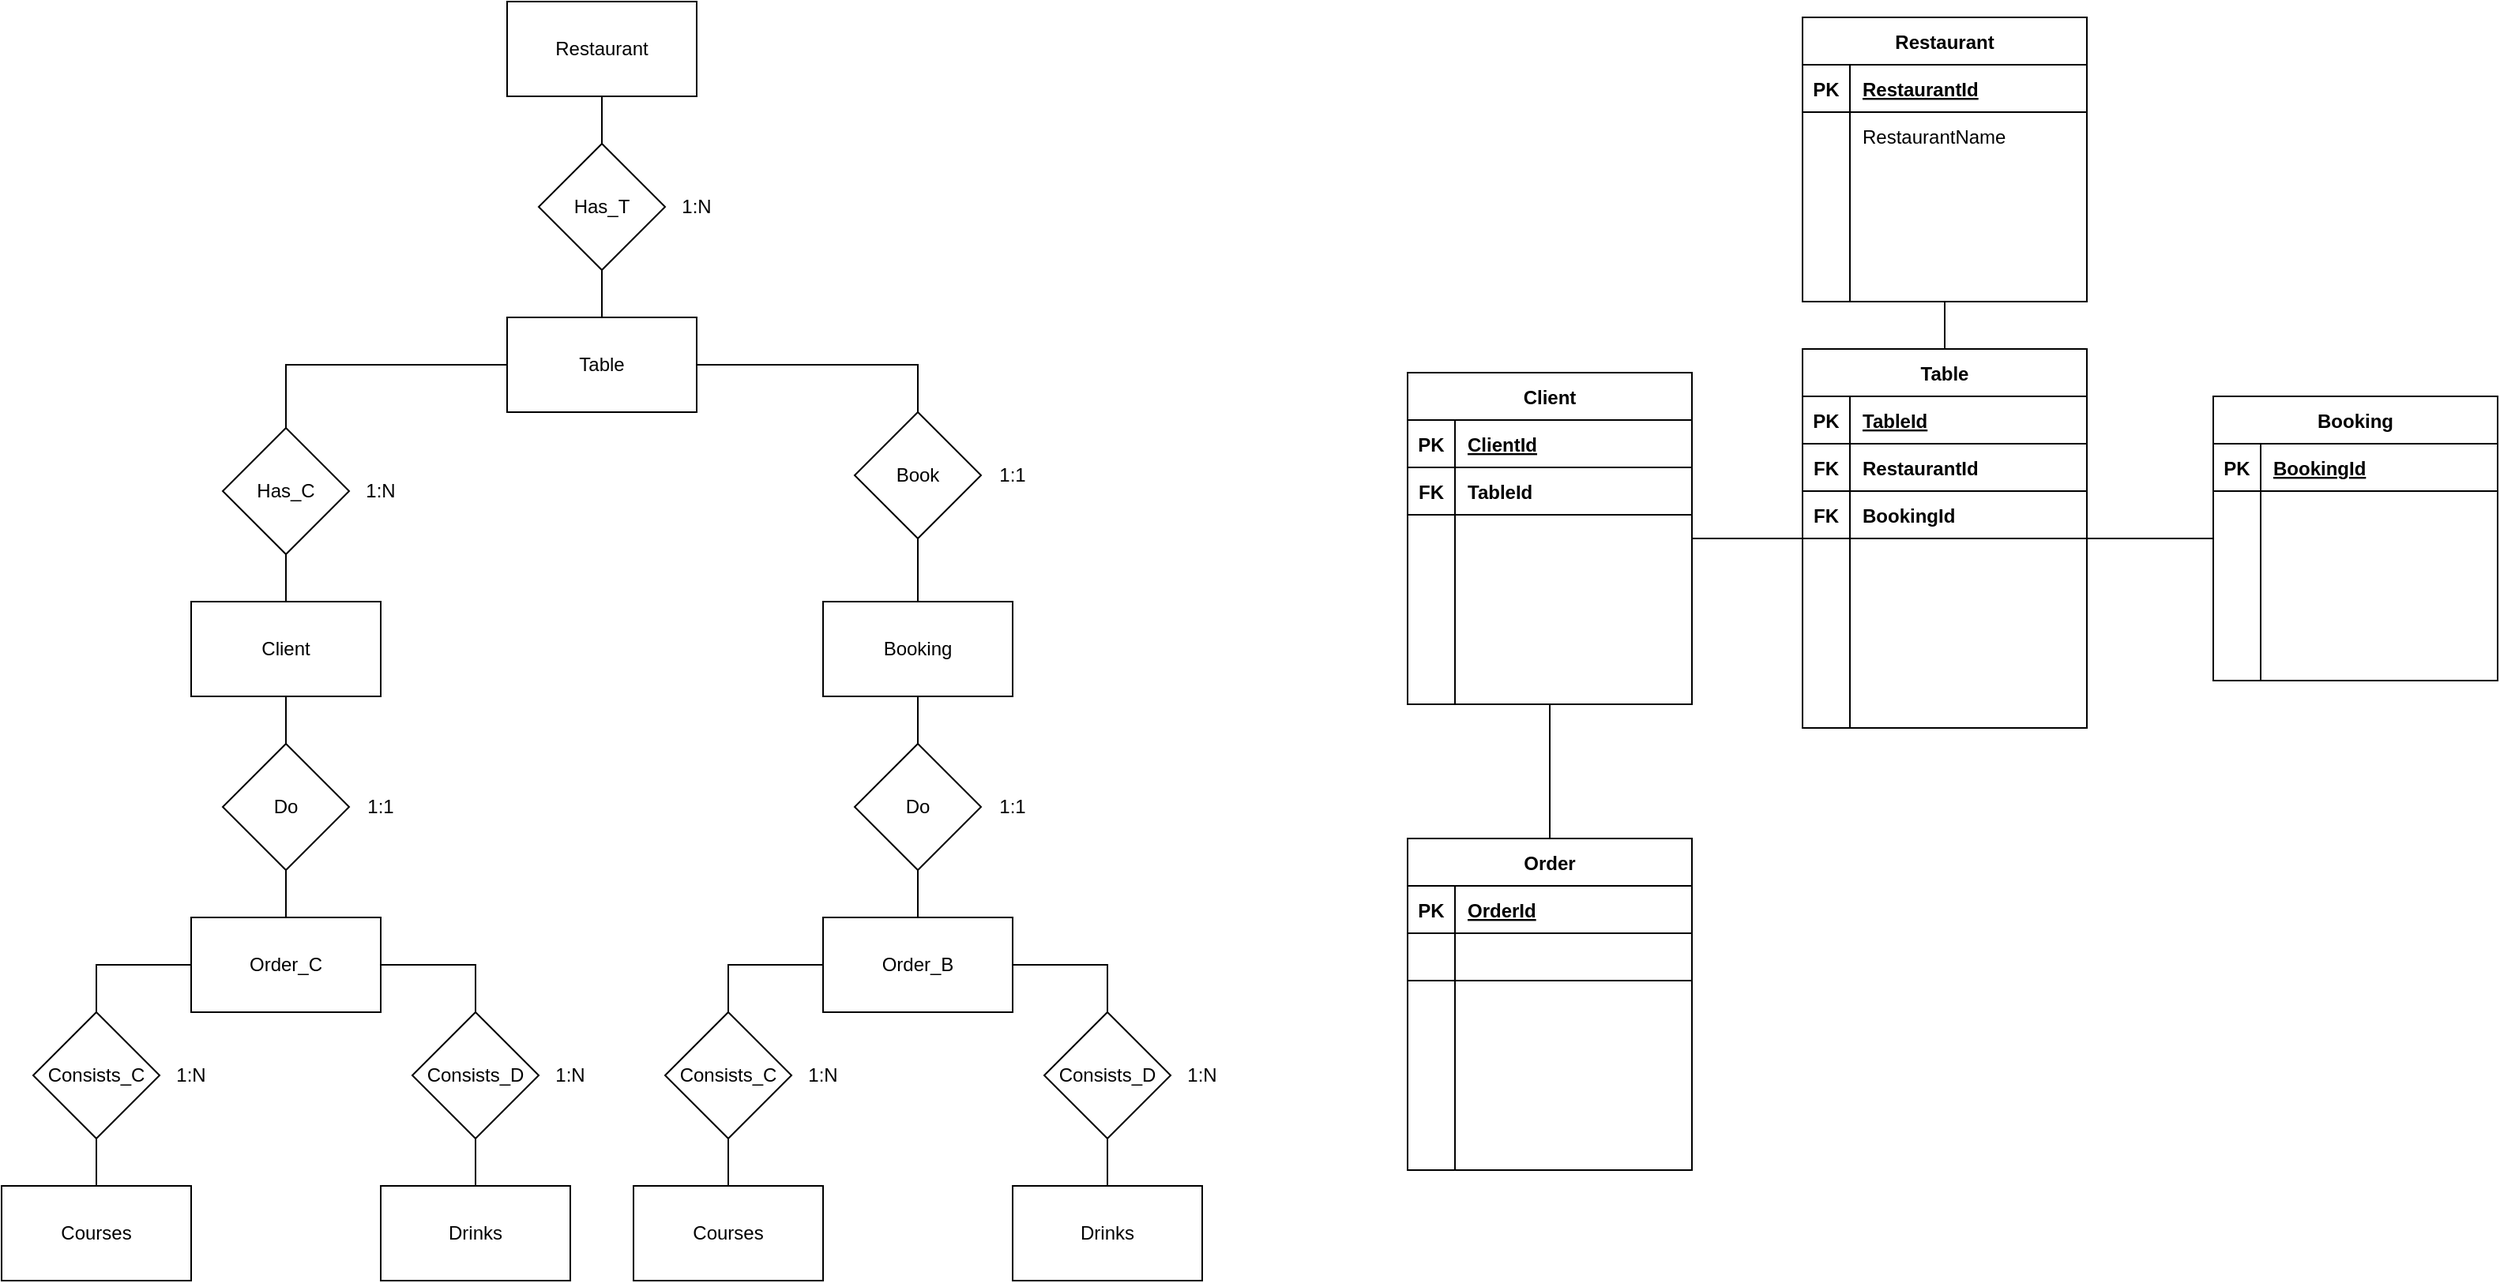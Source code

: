 <mxfile version="14.4.2" type="device"><diagram id="R2lEEEUBdFMjLlhIrx00" name="Page-1"><mxGraphModel dx="1422" dy="762" grid="1" gridSize="10" guides="1" tooltips="1" connect="1" arrows="1" fold="1" page="1" pageScale="1" pageWidth="850" pageHeight="1100" math="0" shadow="0" extFonts="Permanent Marker^https://fonts.googleapis.com/css?family=Permanent+Marker"><root><mxCell id="0"/><mxCell id="1" parent="0"/><mxCell id="aju1piKFpCxqXlr7mAP2-1" value="Restaurant" style="rounded=0;whiteSpace=wrap;html=1;" parent="1" vertex="1"><mxGeometry x="360" y="20" width="120" height="60" as="geometry"/></mxCell><mxCell id="aju1piKFpCxqXlr7mAP2-25" style="edgeStyle=orthogonalEdgeStyle;rounded=0;orthogonalLoop=1;jettySize=auto;html=1;endArrow=none;endFill=0;" parent="1" source="aju1piKFpCxqXlr7mAP2-2" target="aju1piKFpCxqXlr7mAP2-8" edge="1"><mxGeometry relative="1" as="geometry"/></mxCell><mxCell id="aju1piKFpCxqXlr7mAP2-2" value="Table&lt;br&gt;" style="rounded=0;whiteSpace=wrap;html=1;" parent="1" vertex="1"><mxGeometry x="360" y="220" width="120" height="60" as="geometry"/></mxCell><mxCell id="aju1piKFpCxqXlr7mAP2-23" style="edgeStyle=orthogonalEdgeStyle;rounded=0;orthogonalLoop=1;jettySize=auto;html=1;endArrow=none;endFill=0;" parent="1" source="aju1piKFpCxqXlr7mAP2-3" target="aju1piKFpCxqXlr7mAP2-9" edge="1"><mxGeometry relative="1" as="geometry"/></mxCell><mxCell id="aju1piKFpCxqXlr7mAP2-3" value="Booking" style="rounded=0;whiteSpace=wrap;html=1;" parent="1" vertex="1"><mxGeometry x="560" y="400" width="120" height="60" as="geometry"/></mxCell><mxCell id="aju1piKFpCxqXlr7mAP2-21" style="edgeStyle=orthogonalEdgeStyle;rounded=0;orthogonalLoop=1;jettySize=auto;html=1;endArrow=none;endFill=0;" parent="1" source="aju1piKFpCxqXlr7mAP2-4" target="aju1piKFpCxqXlr7mAP2-10" edge="1"><mxGeometry relative="1" as="geometry"/></mxCell><mxCell id="aju1piKFpCxqXlr7mAP2-4" value="Client" style="rounded=0;whiteSpace=wrap;html=1;" parent="1" vertex="1"><mxGeometry x="160" y="400" width="120" height="60" as="geometry"/></mxCell><mxCell id="aju1piKFpCxqXlr7mAP2-19" style="edgeStyle=orthogonalEdgeStyle;rounded=0;orthogonalLoop=1;jettySize=auto;html=1;endArrow=none;endFill=0;" parent="1" source="aju1piKFpCxqXlr7mAP2-5" target="aju1piKFpCxqXlr7mAP2-11" edge="1"><mxGeometry relative="1" as="geometry"/></mxCell><mxCell id="aju1piKFpCxqXlr7mAP2-5" value="Order_C" style="rounded=0;whiteSpace=wrap;html=1;" parent="1" vertex="1"><mxGeometry x="160" y="600" width="120" height="60" as="geometry"/></mxCell><mxCell id="aju1piKFpCxqXlr7mAP2-14" style="edgeStyle=orthogonalEdgeStyle;rounded=0;orthogonalLoop=1;jettySize=auto;html=1;endArrow=none;endFill=0;" parent="1" source="aju1piKFpCxqXlr7mAP2-6" target="aju1piKFpCxqXlr7mAP2-12" edge="1"><mxGeometry relative="1" as="geometry"/></mxCell><mxCell id="aju1piKFpCxqXlr7mAP2-6" value="Courses" style="rounded=0;whiteSpace=wrap;html=1;" parent="1" vertex="1"><mxGeometry x="40" y="770" width="120" height="60" as="geometry"/></mxCell><mxCell id="aju1piKFpCxqXlr7mAP2-15" style="edgeStyle=orthogonalEdgeStyle;rounded=0;orthogonalLoop=1;jettySize=auto;html=1;endArrow=none;endFill=0;" parent="1" source="aju1piKFpCxqXlr7mAP2-7" target="aju1piKFpCxqXlr7mAP2-13" edge="1"><mxGeometry relative="1" as="geometry"/></mxCell><mxCell id="aju1piKFpCxqXlr7mAP2-7" value="Drinks" style="rounded=0;whiteSpace=wrap;html=1;" parent="1" vertex="1"><mxGeometry x="280" y="770" width="120" height="60" as="geometry"/></mxCell><mxCell id="aju1piKFpCxqXlr7mAP2-26" style="edgeStyle=orthogonalEdgeStyle;rounded=0;orthogonalLoop=1;jettySize=auto;html=1;endArrow=none;endFill=0;" parent="1" source="aju1piKFpCxqXlr7mAP2-8" target="aju1piKFpCxqXlr7mAP2-1" edge="1"><mxGeometry relative="1" as="geometry"/></mxCell><mxCell id="aju1piKFpCxqXlr7mAP2-8" value="Has_T" style="rhombus;whiteSpace=wrap;html=1;" parent="1" vertex="1"><mxGeometry x="380" y="110" width="80" height="80" as="geometry"/></mxCell><mxCell id="_MSLsSwSFgvr8yAlvDEv-16" style="edgeStyle=orthogonalEdgeStyle;rounded=0;orthogonalLoop=1;jettySize=auto;html=1;exitX=0.5;exitY=0;exitDx=0;exitDy=0;entryX=1;entryY=0.5;entryDx=0;entryDy=0;endArrow=none;endFill=0;" parent="1" source="aju1piKFpCxqXlr7mAP2-9" target="aju1piKFpCxqXlr7mAP2-2" edge="1"><mxGeometry relative="1" as="geometry"/></mxCell><mxCell id="aju1piKFpCxqXlr7mAP2-9" value="Book" style="rhombus;whiteSpace=wrap;html=1;" parent="1" vertex="1"><mxGeometry x="580" y="280" width="80" height="80" as="geometry"/></mxCell><mxCell id="aju1piKFpCxqXlr7mAP2-33" style="edgeStyle=orthogonalEdgeStyle;rounded=0;orthogonalLoop=1;jettySize=auto;html=1;exitX=0.5;exitY=0;exitDx=0;exitDy=0;entryX=0;entryY=0.5;entryDx=0;entryDy=0;endArrow=none;endFill=0;" parent="1" source="aju1piKFpCxqXlr7mAP2-10" target="aju1piKFpCxqXlr7mAP2-2" edge="1"><mxGeometry relative="1" as="geometry"/></mxCell><mxCell id="aju1piKFpCxqXlr7mAP2-10" value="Has_C" style="rhombus;whiteSpace=wrap;html=1;" parent="1" vertex="1"><mxGeometry x="180" y="290" width="80" height="80" as="geometry"/></mxCell><mxCell id="aju1piKFpCxqXlr7mAP2-20" style="edgeStyle=orthogonalEdgeStyle;rounded=0;orthogonalLoop=1;jettySize=auto;html=1;endArrow=none;endFill=0;" parent="1" source="aju1piKFpCxqXlr7mAP2-11" target="aju1piKFpCxqXlr7mAP2-4" edge="1"><mxGeometry relative="1" as="geometry"/></mxCell><mxCell id="aju1piKFpCxqXlr7mAP2-11" value="Do" style="rhombus;whiteSpace=wrap;html=1;" parent="1" vertex="1"><mxGeometry x="180" y="490" width="80" height="80" as="geometry"/></mxCell><mxCell id="aju1piKFpCxqXlr7mAP2-18" style="edgeStyle=orthogonalEdgeStyle;rounded=0;orthogonalLoop=1;jettySize=auto;html=1;exitX=0.5;exitY=0;exitDx=0;exitDy=0;entryX=0;entryY=0.5;entryDx=0;entryDy=0;endArrow=none;endFill=0;" parent="1" source="aju1piKFpCxqXlr7mAP2-12" target="aju1piKFpCxqXlr7mAP2-5" edge="1"><mxGeometry relative="1" as="geometry"/></mxCell><mxCell id="aju1piKFpCxqXlr7mAP2-12" value="Consists_C" style="rhombus;whiteSpace=wrap;html=1;" parent="1" vertex="1"><mxGeometry x="60" y="660" width="80" height="80" as="geometry"/></mxCell><mxCell id="aju1piKFpCxqXlr7mAP2-17" style="edgeStyle=orthogonalEdgeStyle;rounded=0;orthogonalLoop=1;jettySize=auto;html=1;exitX=0.5;exitY=0;exitDx=0;exitDy=0;entryX=1;entryY=0.5;entryDx=0;entryDy=0;endArrow=none;endFill=0;" parent="1" source="aju1piKFpCxqXlr7mAP2-13" target="aju1piKFpCxqXlr7mAP2-5" edge="1"><mxGeometry relative="1" as="geometry"/></mxCell><mxCell id="aju1piKFpCxqXlr7mAP2-13" value="Consists_D" style="rhombus;whiteSpace=wrap;html=1;" parent="1" vertex="1"><mxGeometry x="300" y="660" width="80" height="80" as="geometry"/></mxCell><mxCell id="aju1piKFpCxqXlr7mAP2-27" value="1:N" style="text;html=1;strokeColor=none;fillColor=none;align=center;verticalAlign=middle;whiteSpace=wrap;rounded=0;" parent="1" vertex="1"><mxGeometry x="460" y="140" width="40" height="20" as="geometry"/></mxCell><mxCell id="aju1piKFpCxqXlr7mAP2-28" value="1:1" style="text;html=1;strokeColor=none;fillColor=none;align=center;verticalAlign=middle;whiteSpace=wrap;rounded=0;" parent="1" vertex="1"><mxGeometry x="660" y="310" width="40" height="20" as="geometry"/></mxCell><mxCell id="aju1piKFpCxqXlr7mAP2-29" value="1:N" style="text;html=1;strokeColor=none;fillColor=none;align=center;verticalAlign=middle;whiteSpace=wrap;rounded=0;" parent="1" vertex="1"><mxGeometry x="260" y="320" width="40" height="20" as="geometry"/></mxCell><mxCell id="aju1piKFpCxqXlr7mAP2-30" value="1:1" style="text;html=1;strokeColor=none;fillColor=none;align=center;verticalAlign=middle;whiteSpace=wrap;rounded=0;" parent="1" vertex="1"><mxGeometry x="260" y="520" width="40" height="20" as="geometry"/></mxCell><mxCell id="aju1piKFpCxqXlr7mAP2-31" value="1:N" style="text;html=1;strokeColor=none;fillColor=none;align=center;verticalAlign=middle;whiteSpace=wrap;rounded=0;" parent="1" vertex="1"><mxGeometry x="380" y="690" width="40" height="20" as="geometry"/></mxCell><mxCell id="aju1piKFpCxqXlr7mAP2-32" value="1:N" style="text;html=1;strokeColor=none;fillColor=none;align=center;verticalAlign=middle;whiteSpace=wrap;rounded=0;" parent="1" vertex="1"><mxGeometry x="140" y="690" width="40" height="20" as="geometry"/></mxCell><mxCell id="_MSLsSwSFgvr8yAlvDEv-1" style="edgeStyle=orthogonalEdgeStyle;rounded=0;orthogonalLoop=1;jettySize=auto;html=1;endArrow=none;endFill=0;" parent="1" source="_MSLsSwSFgvr8yAlvDEv-2" target="_MSLsSwSFgvr8yAlvDEv-8" edge="1"><mxGeometry relative="1" as="geometry"/></mxCell><mxCell id="_MSLsSwSFgvr8yAlvDEv-2" value="Order_B" style="rounded=0;whiteSpace=wrap;html=1;" parent="1" vertex="1"><mxGeometry x="560" y="600" width="120" height="60" as="geometry"/></mxCell><mxCell id="_MSLsSwSFgvr8yAlvDEv-3" style="edgeStyle=orthogonalEdgeStyle;rounded=0;orthogonalLoop=1;jettySize=auto;html=1;endArrow=none;endFill=0;" parent="1" source="_MSLsSwSFgvr8yAlvDEv-4" target="_MSLsSwSFgvr8yAlvDEv-10" edge="1"><mxGeometry relative="1" as="geometry"/></mxCell><mxCell id="_MSLsSwSFgvr8yAlvDEv-4" value="Courses" style="rounded=0;whiteSpace=wrap;html=1;" parent="1" vertex="1"><mxGeometry x="440" y="770" width="120" height="60" as="geometry"/></mxCell><mxCell id="_MSLsSwSFgvr8yAlvDEv-5" style="edgeStyle=orthogonalEdgeStyle;rounded=0;orthogonalLoop=1;jettySize=auto;html=1;endArrow=none;endFill=0;" parent="1" source="_MSLsSwSFgvr8yAlvDEv-6" target="_MSLsSwSFgvr8yAlvDEv-12" edge="1"><mxGeometry relative="1" as="geometry"/></mxCell><mxCell id="_MSLsSwSFgvr8yAlvDEv-6" value="Drinks" style="rounded=0;whiteSpace=wrap;html=1;" parent="1" vertex="1"><mxGeometry x="680" y="770" width="120" height="60" as="geometry"/></mxCell><mxCell id="_MSLsSwSFgvr8yAlvDEv-7" style="edgeStyle=orthogonalEdgeStyle;rounded=0;orthogonalLoop=1;jettySize=auto;html=1;endArrow=none;endFill=0;" parent="1" source="_MSLsSwSFgvr8yAlvDEv-8" edge="1"><mxGeometry relative="1" as="geometry"><mxPoint x="620" y="460" as="targetPoint"/></mxGeometry></mxCell><mxCell id="_MSLsSwSFgvr8yAlvDEv-8" value="Do" style="rhombus;whiteSpace=wrap;html=1;" parent="1" vertex="1"><mxGeometry x="580" y="490" width="80" height="80" as="geometry"/></mxCell><mxCell id="_MSLsSwSFgvr8yAlvDEv-9" style="edgeStyle=orthogonalEdgeStyle;rounded=0;orthogonalLoop=1;jettySize=auto;html=1;exitX=0.5;exitY=0;exitDx=0;exitDy=0;entryX=0;entryY=0.5;entryDx=0;entryDy=0;endArrow=none;endFill=0;" parent="1" source="_MSLsSwSFgvr8yAlvDEv-10" target="_MSLsSwSFgvr8yAlvDEv-2" edge="1"><mxGeometry relative="1" as="geometry"/></mxCell><mxCell id="_MSLsSwSFgvr8yAlvDEv-10" value="Consists_C" style="rhombus;whiteSpace=wrap;html=1;" parent="1" vertex="1"><mxGeometry x="460" y="660" width="80" height="80" as="geometry"/></mxCell><mxCell id="_MSLsSwSFgvr8yAlvDEv-11" style="edgeStyle=orthogonalEdgeStyle;rounded=0;orthogonalLoop=1;jettySize=auto;html=1;exitX=0.5;exitY=0;exitDx=0;exitDy=0;entryX=1;entryY=0.5;entryDx=0;entryDy=0;endArrow=none;endFill=0;" parent="1" source="_MSLsSwSFgvr8yAlvDEv-12" target="_MSLsSwSFgvr8yAlvDEv-2" edge="1"><mxGeometry relative="1" as="geometry"/></mxCell><mxCell id="_MSLsSwSFgvr8yAlvDEv-12" value="Consists_D" style="rhombus;whiteSpace=wrap;html=1;" parent="1" vertex="1"><mxGeometry x="700" y="660" width="80" height="80" as="geometry"/></mxCell><mxCell id="_MSLsSwSFgvr8yAlvDEv-13" value="1:1" style="text;html=1;strokeColor=none;fillColor=none;align=center;verticalAlign=middle;whiteSpace=wrap;rounded=0;" parent="1" vertex="1"><mxGeometry x="660" y="520" width="40" height="20" as="geometry"/></mxCell><mxCell id="_MSLsSwSFgvr8yAlvDEv-14" value="1:N" style="text;html=1;strokeColor=none;fillColor=none;align=center;verticalAlign=middle;whiteSpace=wrap;rounded=0;" parent="1" vertex="1"><mxGeometry x="780" y="690" width="40" height="20" as="geometry"/></mxCell><mxCell id="_MSLsSwSFgvr8yAlvDEv-15" value="1:N" style="text;html=1;strokeColor=none;fillColor=none;align=center;verticalAlign=middle;whiteSpace=wrap;rounded=0;" parent="1" vertex="1"><mxGeometry x="540" y="690" width="40" height="20" as="geometry"/></mxCell><mxCell id="_MSLsSwSFgvr8yAlvDEv-69" value="" style="edgeStyle=orthogonalEdgeStyle;rounded=0;orthogonalLoop=1;jettySize=auto;html=1;endArrow=none;endFill=0;" parent="1" source="_MSLsSwSFgvr8yAlvDEv-17" target="_MSLsSwSFgvr8yAlvDEv-53" edge="1"><mxGeometry relative="1" as="geometry"/></mxCell><mxCell id="_MSLsSwSFgvr8yAlvDEv-17" value="Restaurant" style="shape=table;startSize=30;container=1;collapsible=1;childLayout=tableLayout;fixedRows=1;rowLines=0;fontStyle=1;align=center;resizeLast=1;" parent="1" vertex="1"><mxGeometry x="1180" y="30" width="180" height="180" as="geometry"/></mxCell><mxCell id="_MSLsSwSFgvr8yAlvDEv-18" value="" style="shape=partialRectangle;collapsible=0;dropTarget=0;pointerEvents=0;fillColor=none;top=0;left=0;bottom=1;right=0;points=[[0,0.5],[1,0.5]];portConstraint=eastwest;" parent="_MSLsSwSFgvr8yAlvDEv-17" vertex="1"><mxGeometry y="30" width="180" height="30" as="geometry"/></mxCell><mxCell id="_MSLsSwSFgvr8yAlvDEv-19" value="PK" style="shape=partialRectangle;connectable=0;fillColor=none;top=0;left=0;bottom=0;right=0;fontStyle=1;overflow=hidden;" parent="_MSLsSwSFgvr8yAlvDEv-18" vertex="1"><mxGeometry width="30" height="30" as="geometry"/></mxCell><mxCell id="_MSLsSwSFgvr8yAlvDEv-20" value="RestaurantId" style="shape=partialRectangle;connectable=0;fillColor=none;top=0;left=0;bottom=0;right=0;align=left;spacingLeft=6;fontStyle=5;overflow=hidden;" parent="_MSLsSwSFgvr8yAlvDEv-18" vertex="1"><mxGeometry x="30" width="150" height="30" as="geometry"/></mxCell><mxCell id="_MSLsSwSFgvr8yAlvDEv-21" value="" style="shape=partialRectangle;collapsible=0;dropTarget=0;pointerEvents=0;fillColor=none;top=0;left=0;bottom=0;right=0;points=[[0,0.5],[1,0.5]];portConstraint=eastwest;" parent="_MSLsSwSFgvr8yAlvDEv-17" vertex="1"><mxGeometry y="60" width="180" height="30" as="geometry"/></mxCell><mxCell id="_MSLsSwSFgvr8yAlvDEv-22" value="" style="shape=partialRectangle;connectable=0;fillColor=none;top=0;left=0;bottom=0;right=0;editable=1;overflow=hidden;" parent="_MSLsSwSFgvr8yAlvDEv-21" vertex="1"><mxGeometry width="30" height="30" as="geometry"/></mxCell><mxCell id="_MSLsSwSFgvr8yAlvDEv-23" value="RestaurantName" style="shape=partialRectangle;connectable=0;fillColor=none;top=0;left=0;bottom=0;right=0;align=left;spacingLeft=6;overflow=hidden;" parent="_MSLsSwSFgvr8yAlvDEv-21" vertex="1"><mxGeometry x="30" width="150" height="30" as="geometry"/></mxCell><mxCell id="_MSLsSwSFgvr8yAlvDEv-50" value="" style="shape=partialRectangle;collapsible=0;dropTarget=0;pointerEvents=0;fillColor=none;top=0;left=0;bottom=0;right=0;points=[[0,0.5],[1,0.5]];portConstraint=eastwest;" parent="_MSLsSwSFgvr8yAlvDEv-17" vertex="1"><mxGeometry y="90" width="180" height="30" as="geometry"/></mxCell><mxCell id="_MSLsSwSFgvr8yAlvDEv-51" value="" style="shape=partialRectangle;connectable=0;fillColor=none;top=0;left=0;bottom=0;right=0;editable=1;overflow=hidden;" parent="_MSLsSwSFgvr8yAlvDEv-50" vertex="1"><mxGeometry width="30" height="30" as="geometry"/></mxCell><mxCell id="_MSLsSwSFgvr8yAlvDEv-52" value="" style="shape=partialRectangle;connectable=0;fillColor=none;top=0;left=0;bottom=0;right=0;align=left;spacingLeft=6;overflow=hidden;" parent="_MSLsSwSFgvr8yAlvDEv-50" vertex="1"><mxGeometry x="30" width="150" height="30" as="geometry"/></mxCell><mxCell id="_MSLsSwSFgvr8yAlvDEv-24" value="" style="shape=partialRectangle;collapsible=0;dropTarget=0;pointerEvents=0;fillColor=none;top=0;left=0;bottom=0;right=0;points=[[0,0.5],[1,0.5]];portConstraint=eastwest;" parent="_MSLsSwSFgvr8yAlvDEv-17" vertex="1"><mxGeometry y="120" width="180" height="30" as="geometry"/></mxCell><mxCell id="_MSLsSwSFgvr8yAlvDEv-25" value="" style="shape=partialRectangle;connectable=0;fillColor=none;top=0;left=0;bottom=0;right=0;editable=1;overflow=hidden;" parent="_MSLsSwSFgvr8yAlvDEv-24" vertex="1"><mxGeometry width="30" height="30" as="geometry"/></mxCell><mxCell id="_MSLsSwSFgvr8yAlvDEv-26" value="" style="shape=partialRectangle;connectable=0;fillColor=none;top=0;left=0;bottom=0;right=0;align=left;spacingLeft=6;overflow=hidden;" parent="_MSLsSwSFgvr8yAlvDEv-24" vertex="1"><mxGeometry x="30" width="150" height="30" as="geometry"/></mxCell><mxCell id="_MSLsSwSFgvr8yAlvDEv-27" value="" style="shape=partialRectangle;collapsible=0;dropTarget=0;pointerEvents=0;fillColor=none;top=0;left=0;bottom=0;right=0;points=[[0,0.5],[1,0.5]];portConstraint=eastwest;" parent="_MSLsSwSFgvr8yAlvDEv-17" vertex="1"><mxGeometry y="150" width="180" height="30" as="geometry"/></mxCell><mxCell id="_MSLsSwSFgvr8yAlvDEv-28" value="" style="shape=partialRectangle;connectable=0;fillColor=none;top=0;left=0;bottom=0;right=0;editable=1;overflow=hidden;" parent="_MSLsSwSFgvr8yAlvDEv-27" vertex="1"><mxGeometry width="30" height="30" as="geometry"/></mxCell><mxCell id="_MSLsSwSFgvr8yAlvDEv-29" value="" style="shape=partialRectangle;connectable=0;fillColor=none;top=0;left=0;bottom=0;right=0;align=left;spacingLeft=6;overflow=hidden;" parent="_MSLsSwSFgvr8yAlvDEv-27" vertex="1"><mxGeometry x="30" width="150" height="30" as="geometry"/></mxCell><mxCell id="_MSLsSwSFgvr8yAlvDEv-95" value="" style="edgeStyle=orthogonalEdgeStyle;rounded=0;orthogonalLoop=1;jettySize=auto;html=1;endArrow=none;endFill=0;" parent="1" source="_MSLsSwSFgvr8yAlvDEv-53" target="_MSLsSwSFgvr8yAlvDEv-76" edge="1"><mxGeometry relative="1" as="geometry"/></mxCell><mxCell id="_MSLsSwSFgvr8yAlvDEv-115" value="" style="edgeStyle=orthogonalEdgeStyle;rounded=0;orthogonalLoop=1;jettySize=auto;html=1;endArrow=none;endFill=0;" parent="1" source="_MSLsSwSFgvr8yAlvDEv-53" target="_MSLsSwSFgvr8yAlvDEv-96" edge="1"><mxGeometry relative="1" as="geometry"/></mxCell><mxCell id="_MSLsSwSFgvr8yAlvDEv-53" value="Table" style="shape=table;startSize=30;container=1;collapsible=1;childLayout=tableLayout;fixedRows=1;rowLines=0;fontStyle=1;align=center;resizeLast=1;" parent="1" vertex="1"><mxGeometry x="1180" y="240" width="180" height="240" as="geometry"/></mxCell><mxCell id="_MSLsSwSFgvr8yAlvDEv-54" value="" style="shape=partialRectangle;collapsible=0;dropTarget=0;pointerEvents=0;fillColor=none;top=0;left=0;bottom=1;right=0;points=[[0,0.5],[1,0.5]];portConstraint=eastwest;" parent="_MSLsSwSFgvr8yAlvDEv-53" vertex="1"><mxGeometry y="30" width="180" height="30" as="geometry"/></mxCell><mxCell id="_MSLsSwSFgvr8yAlvDEv-55" value="PK" style="shape=partialRectangle;connectable=0;fillColor=none;top=0;left=0;bottom=0;right=0;fontStyle=1;overflow=hidden;" parent="_MSLsSwSFgvr8yAlvDEv-54" vertex="1"><mxGeometry width="30" height="30" as="geometry"/></mxCell><mxCell id="_MSLsSwSFgvr8yAlvDEv-56" value="TableId" style="shape=partialRectangle;connectable=0;fillColor=none;top=0;left=0;bottom=0;right=0;align=left;spacingLeft=6;fontStyle=5;overflow=hidden;" parent="_MSLsSwSFgvr8yAlvDEv-54" vertex="1"><mxGeometry x="30" width="150" height="30" as="geometry"/></mxCell><mxCell id="_MSLsSwSFgvr8yAlvDEv-70" value="" style="shape=partialRectangle;collapsible=0;dropTarget=0;pointerEvents=0;fillColor=none;top=0;left=0;bottom=1;right=0;points=[[0,0.5],[1,0.5]];portConstraint=eastwest;" parent="_MSLsSwSFgvr8yAlvDEv-53" vertex="1"><mxGeometry y="60" width="180" height="30" as="geometry"/></mxCell><mxCell id="_MSLsSwSFgvr8yAlvDEv-71" value="FK" style="shape=partialRectangle;connectable=0;fillColor=none;top=0;left=0;bottom=0;right=0;fontStyle=1;overflow=hidden;" parent="_MSLsSwSFgvr8yAlvDEv-70" vertex="1"><mxGeometry width="30" height="30" as="geometry"/></mxCell><mxCell id="_MSLsSwSFgvr8yAlvDEv-72" value="RestaurantId" style="shape=partialRectangle;connectable=0;fillColor=none;top=0;left=0;bottom=0;right=0;align=left;spacingLeft=6;fontStyle=1;overflow=hidden;" parent="_MSLsSwSFgvr8yAlvDEv-70" vertex="1"><mxGeometry x="30" width="150" height="30" as="geometry"/></mxCell><mxCell id="_MSLsSwSFgvr8yAlvDEv-146" style="shape=partialRectangle;collapsible=0;dropTarget=0;pointerEvents=0;fillColor=none;top=0;left=0;bottom=1;right=0;points=[[0,0.5],[1,0.5]];portConstraint=eastwest;" parent="_MSLsSwSFgvr8yAlvDEv-53" vertex="1"><mxGeometry y="90" width="180" height="30" as="geometry"/></mxCell><mxCell id="_MSLsSwSFgvr8yAlvDEv-147" value="FK" style="shape=partialRectangle;connectable=0;fillColor=none;top=0;left=0;bottom=0;right=0;fontStyle=1;overflow=hidden;" parent="_MSLsSwSFgvr8yAlvDEv-146" vertex="1"><mxGeometry width="30" height="30" as="geometry"/></mxCell><mxCell id="_MSLsSwSFgvr8yAlvDEv-148" value="BookingId" style="shape=partialRectangle;connectable=0;fillColor=none;top=0;left=0;bottom=0;right=0;align=left;spacingLeft=6;fontStyle=1;overflow=hidden;" parent="_MSLsSwSFgvr8yAlvDEv-146" vertex="1"><mxGeometry x="30" width="150" height="30" as="geometry"/></mxCell><mxCell id="_MSLsSwSFgvr8yAlvDEv-57" value="" style="shape=partialRectangle;collapsible=0;dropTarget=0;pointerEvents=0;fillColor=none;top=0;left=0;bottom=0;right=0;points=[[0,0.5],[1,0.5]];portConstraint=eastwest;" parent="_MSLsSwSFgvr8yAlvDEv-53" vertex="1"><mxGeometry y="120" width="180" height="30" as="geometry"/></mxCell><mxCell id="_MSLsSwSFgvr8yAlvDEv-58" value="" style="shape=partialRectangle;connectable=0;fillColor=none;top=0;left=0;bottom=0;right=0;editable=1;overflow=hidden;" parent="_MSLsSwSFgvr8yAlvDEv-57" vertex="1"><mxGeometry width="30" height="30" as="geometry"/></mxCell><mxCell id="_MSLsSwSFgvr8yAlvDEv-59" value="" style="shape=partialRectangle;connectable=0;fillColor=none;top=0;left=0;bottom=0;right=0;align=left;spacingLeft=6;overflow=hidden;" parent="_MSLsSwSFgvr8yAlvDEv-57" vertex="1"><mxGeometry x="30" width="150" height="30" as="geometry"/></mxCell><mxCell id="_MSLsSwSFgvr8yAlvDEv-60" value="" style="shape=partialRectangle;collapsible=0;dropTarget=0;pointerEvents=0;fillColor=none;top=0;left=0;bottom=0;right=0;points=[[0,0.5],[1,0.5]];portConstraint=eastwest;" parent="_MSLsSwSFgvr8yAlvDEv-53" vertex="1"><mxGeometry y="150" width="180" height="30" as="geometry"/></mxCell><mxCell id="_MSLsSwSFgvr8yAlvDEv-61" value="" style="shape=partialRectangle;connectable=0;fillColor=none;top=0;left=0;bottom=0;right=0;editable=1;overflow=hidden;" parent="_MSLsSwSFgvr8yAlvDEv-60" vertex="1"><mxGeometry width="30" height="30" as="geometry"/></mxCell><mxCell id="_MSLsSwSFgvr8yAlvDEv-62" value="" style="shape=partialRectangle;connectable=0;fillColor=none;top=0;left=0;bottom=0;right=0;align=left;spacingLeft=6;overflow=hidden;" parent="_MSLsSwSFgvr8yAlvDEv-60" vertex="1"><mxGeometry x="30" width="150" height="30" as="geometry"/></mxCell><mxCell id="_MSLsSwSFgvr8yAlvDEv-63" value="" style="shape=partialRectangle;collapsible=0;dropTarget=0;pointerEvents=0;fillColor=none;top=0;left=0;bottom=0;right=0;points=[[0,0.5],[1,0.5]];portConstraint=eastwest;" parent="_MSLsSwSFgvr8yAlvDEv-53" vertex="1"><mxGeometry y="180" width="180" height="30" as="geometry"/></mxCell><mxCell id="_MSLsSwSFgvr8yAlvDEv-64" value="" style="shape=partialRectangle;connectable=0;fillColor=none;top=0;left=0;bottom=0;right=0;editable=1;overflow=hidden;" parent="_MSLsSwSFgvr8yAlvDEv-63" vertex="1"><mxGeometry width="30" height="30" as="geometry"/></mxCell><mxCell id="_MSLsSwSFgvr8yAlvDEv-65" value="" style="shape=partialRectangle;connectable=0;fillColor=none;top=0;left=0;bottom=0;right=0;align=left;spacingLeft=6;overflow=hidden;" parent="_MSLsSwSFgvr8yAlvDEv-63" vertex="1"><mxGeometry x="30" width="150" height="30" as="geometry"/></mxCell><mxCell id="_MSLsSwSFgvr8yAlvDEv-66" value="" style="shape=partialRectangle;collapsible=0;dropTarget=0;pointerEvents=0;fillColor=none;top=0;left=0;bottom=0;right=0;points=[[0,0.5],[1,0.5]];portConstraint=eastwest;" parent="_MSLsSwSFgvr8yAlvDEv-53" vertex="1"><mxGeometry y="210" width="180" height="30" as="geometry"/></mxCell><mxCell id="_MSLsSwSFgvr8yAlvDEv-67" value="" style="shape=partialRectangle;connectable=0;fillColor=none;top=0;left=0;bottom=0;right=0;editable=1;overflow=hidden;" parent="_MSLsSwSFgvr8yAlvDEv-66" vertex="1"><mxGeometry width="30" height="30" as="geometry"/></mxCell><mxCell id="_MSLsSwSFgvr8yAlvDEv-68" value="" style="shape=partialRectangle;connectable=0;fillColor=none;top=0;left=0;bottom=0;right=0;align=left;spacingLeft=6;overflow=hidden;" parent="_MSLsSwSFgvr8yAlvDEv-66" vertex="1"><mxGeometry x="30" width="150" height="30" as="geometry"/></mxCell><mxCell id="_MSLsSwSFgvr8yAlvDEv-168" value="" style="edgeStyle=orthogonalEdgeStyle;rounded=0;orthogonalLoop=1;jettySize=auto;html=1;endArrow=none;endFill=0;" parent="1" source="_MSLsSwSFgvr8yAlvDEv-76" target="_MSLsSwSFgvr8yAlvDEv-149" edge="1"><mxGeometry relative="1" as="geometry"/></mxCell><mxCell id="_MSLsSwSFgvr8yAlvDEv-76" value="Client" style="shape=table;startSize=30;container=1;collapsible=1;childLayout=tableLayout;fixedRows=1;rowLines=0;fontStyle=1;align=center;resizeLast=1;" parent="1" vertex="1"><mxGeometry x="930" y="255" width="180" height="210" as="geometry"/></mxCell><mxCell id="_MSLsSwSFgvr8yAlvDEv-77" value="" style="shape=partialRectangle;collapsible=0;dropTarget=0;pointerEvents=0;fillColor=none;top=0;left=0;bottom=1;right=0;points=[[0,0.5],[1,0.5]];portConstraint=eastwest;" parent="_MSLsSwSFgvr8yAlvDEv-76" vertex="1"><mxGeometry y="30" width="180" height="30" as="geometry"/></mxCell><mxCell id="_MSLsSwSFgvr8yAlvDEv-78" value="PK" style="shape=partialRectangle;connectable=0;fillColor=none;top=0;left=0;bottom=0;right=0;fontStyle=1;overflow=hidden;" parent="_MSLsSwSFgvr8yAlvDEv-77" vertex="1"><mxGeometry width="30" height="30" as="geometry"/></mxCell><mxCell id="_MSLsSwSFgvr8yAlvDEv-79" value="ClientId" style="shape=partialRectangle;connectable=0;fillColor=none;top=0;left=0;bottom=0;right=0;align=left;spacingLeft=6;fontStyle=5;overflow=hidden;" parent="_MSLsSwSFgvr8yAlvDEv-77" vertex="1"><mxGeometry x="30" width="150" height="30" as="geometry"/></mxCell><mxCell id="_MSLsSwSFgvr8yAlvDEv-80" value="" style="shape=partialRectangle;collapsible=0;dropTarget=0;pointerEvents=0;fillColor=none;top=0;left=0;bottom=1;right=0;points=[[0,0.5],[1,0.5]];portConstraint=eastwest;" parent="_MSLsSwSFgvr8yAlvDEv-76" vertex="1"><mxGeometry y="60" width="180" height="30" as="geometry"/></mxCell><mxCell id="_MSLsSwSFgvr8yAlvDEv-81" value="FK" style="shape=partialRectangle;connectable=0;fillColor=none;top=0;left=0;bottom=0;right=0;fontStyle=1;overflow=hidden;" parent="_MSLsSwSFgvr8yAlvDEv-80" vertex="1"><mxGeometry width="30" height="30" as="geometry"/></mxCell><mxCell id="_MSLsSwSFgvr8yAlvDEv-82" value="TableId" style="shape=partialRectangle;connectable=0;fillColor=none;top=0;left=0;bottom=0;right=0;align=left;spacingLeft=6;fontStyle=1;overflow=hidden;" parent="_MSLsSwSFgvr8yAlvDEv-80" vertex="1"><mxGeometry x="30" width="150" height="30" as="geometry"/></mxCell><mxCell id="_MSLsSwSFgvr8yAlvDEv-83" value="" style="shape=partialRectangle;collapsible=0;dropTarget=0;pointerEvents=0;fillColor=none;top=0;left=0;bottom=0;right=0;points=[[0,0.5],[1,0.5]];portConstraint=eastwest;" parent="_MSLsSwSFgvr8yAlvDEv-76" vertex="1"><mxGeometry y="90" width="180" height="30" as="geometry"/></mxCell><mxCell id="_MSLsSwSFgvr8yAlvDEv-84" value="" style="shape=partialRectangle;connectable=0;fillColor=none;top=0;left=0;bottom=0;right=0;editable=1;overflow=hidden;" parent="_MSLsSwSFgvr8yAlvDEv-83" vertex="1"><mxGeometry width="30" height="30" as="geometry"/></mxCell><mxCell id="_MSLsSwSFgvr8yAlvDEv-85" value="" style="shape=partialRectangle;connectable=0;fillColor=none;top=0;left=0;bottom=0;right=0;align=left;spacingLeft=6;overflow=hidden;" parent="_MSLsSwSFgvr8yAlvDEv-83" vertex="1"><mxGeometry x="30" width="150" height="30" as="geometry"/></mxCell><mxCell id="_MSLsSwSFgvr8yAlvDEv-86" value="" style="shape=partialRectangle;collapsible=0;dropTarget=0;pointerEvents=0;fillColor=none;top=0;left=0;bottom=0;right=0;points=[[0,0.5],[1,0.5]];portConstraint=eastwest;" parent="_MSLsSwSFgvr8yAlvDEv-76" vertex="1"><mxGeometry y="120" width="180" height="30" as="geometry"/></mxCell><mxCell id="_MSLsSwSFgvr8yAlvDEv-87" value="" style="shape=partialRectangle;connectable=0;fillColor=none;top=0;left=0;bottom=0;right=0;editable=1;overflow=hidden;" parent="_MSLsSwSFgvr8yAlvDEv-86" vertex="1"><mxGeometry width="30" height="30" as="geometry"/></mxCell><mxCell id="_MSLsSwSFgvr8yAlvDEv-88" value="" style="shape=partialRectangle;connectable=0;fillColor=none;top=0;left=0;bottom=0;right=0;align=left;spacingLeft=6;overflow=hidden;" parent="_MSLsSwSFgvr8yAlvDEv-86" vertex="1"><mxGeometry x="30" width="150" height="30" as="geometry"/></mxCell><mxCell id="_MSLsSwSFgvr8yAlvDEv-89" value="" style="shape=partialRectangle;collapsible=0;dropTarget=0;pointerEvents=0;fillColor=none;top=0;left=0;bottom=0;right=0;points=[[0,0.5],[1,0.5]];portConstraint=eastwest;" parent="_MSLsSwSFgvr8yAlvDEv-76" vertex="1"><mxGeometry y="150" width="180" height="30" as="geometry"/></mxCell><mxCell id="_MSLsSwSFgvr8yAlvDEv-90" value="" style="shape=partialRectangle;connectable=0;fillColor=none;top=0;left=0;bottom=0;right=0;editable=1;overflow=hidden;" parent="_MSLsSwSFgvr8yAlvDEv-89" vertex="1"><mxGeometry width="30" height="30" as="geometry"/></mxCell><mxCell id="_MSLsSwSFgvr8yAlvDEv-91" value="" style="shape=partialRectangle;connectable=0;fillColor=none;top=0;left=0;bottom=0;right=0;align=left;spacingLeft=6;overflow=hidden;" parent="_MSLsSwSFgvr8yAlvDEv-89" vertex="1"><mxGeometry x="30" width="150" height="30" as="geometry"/></mxCell><mxCell id="_MSLsSwSFgvr8yAlvDEv-92" value="" style="shape=partialRectangle;collapsible=0;dropTarget=0;pointerEvents=0;fillColor=none;top=0;left=0;bottom=0;right=0;points=[[0,0.5],[1,0.5]];portConstraint=eastwest;" parent="_MSLsSwSFgvr8yAlvDEv-76" vertex="1"><mxGeometry y="180" width="180" height="30" as="geometry"/></mxCell><mxCell id="_MSLsSwSFgvr8yAlvDEv-93" value="" style="shape=partialRectangle;connectable=0;fillColor=none;top=0;left=0;bottom=0;right=0;editable=1;overflow=hidden;" parent="_MSLsSwSFgvr8yAlvDEv-92" vertex="1"><mxGeometry width="30" height="30" as="geometry"/></mxCell><mxCell id="_MSLsSwSFgvr8yAlvDEv-94" value="" style="shape=partialRectangle;connectable=0;fillColor=none;top=0;left=0;bottom=0;right=0;align=left;spacingLeft=6;overflow=hidden;" parent="_MSLsSwSFgvr8yAlvDEv-92" vertex="1"><mxGeometry x="30" width="150" height="30" as="geometry"/></mxCell><mxCell id="_MSLsSwSFgvr8yAlvDEv-96" value="Booking" style="shape=table;startSize=30;container=1;collapsible=1;childLayout=tableLayout;fixedRows=1;rowLines=0;fontStyle=1;align=center;resizeLast=1;" parent="1" vertex="1"><mxGeometry x="1440" y="270" width="180" height="180" as="geometry"/></mxCell><mxCell id="_MSLsSwSFgvr8yAlvDEv-97" value="" style="shape=partialRectangle;collapsible=0;dropTarget=0;pointerEvents=0;fillColor=none;top=0;left=0;bottom=1;right=0;points=[[0,0.5],[1,0.5]];portConstraint=eastwest;" parent="_MSLsSwSFgvr8yAlvDEv-96" vertex="1"><mxGeometry y="30" width="180" height="30" as="geometry"/></mxCell><mxCell id="_MSLsSwSFgvr8yAlvDEv-98" value="PK" style="shape=partialRectangle;connectable=0;fillColor=none;top=0;left=0;bottom=0;right=0;fontStyle=1;overflow=hidden;" parent="_MSLsSwSFgvr8yAlvDEv-97" vertex="1"><mxGeometry width="30" height="30" as="geometry"/></mxCell><mxCell id="_MSLsSwSFgvr8yAlvDEv-99" value="BookingId" style="shape=partialRectangle;connectable=0;fillColor=none;top=0;left=0;bottom=0;right=0;align=left;spacingLeft=6;fontStyle=5;overflow=hidden;" parent="_MSLsSwSFgvr8yAlvDEv-97" vertex="1"><mxGeometry x="30" width="150" height="30" as="geometry"/></mxCell><mxCell id="_MSLsSwSFgvr8yAlvDEv-103" value="" style="shape=partialRectangle;collapsible=0;dropTarget=0;pointerEvents=0;fillColor=none;top=0;left=0;bottom=0;right=0;points=[[0,0.5],[1,0.5]];portConstraint=eastwest;" parent="_MSLsSwSFgvr8yAlvDEv-96" vertex="1"><mxGeometry y="60" width="180" height="30" as="geometry"/></mxCell><mxCell id="_MSLsSwSFgvr8yAlvDEv-104" value="" style="shape=partialRectangle;connectable=0;fillColor=none;top=0;left=0;bottom=0;right=0;editable=1;overflow=hidden;" parent="_MSLsSwSFgvr8yAlvDEv-103" vertex="1"><mxGeometry width="30" height="30" as="geometry"/></mxCell><mxCell id="_MSLsSwSFgvr8yAlvDEv-105" value="" style="shape=partialRectangle;connectable=0;fillColor=none;top=0;left=0;bottom=0;right=0;align=left;spacingLeft=6;overflow=hidden;" parent="_MSLsSwSFgvr8yAlvDEv-103" vertex="1"><mxGeometry x="30" width="150" height="30" as="geometry"/></mxCell><mxCell id="_MSLsSwSFgvr8yAlvDEv-106" value="" style="shape=partialRectangle;collapsible=0;dropTarget=0;pointerEvents=0;fillColor=none;top=0;left=0;bottom=0;right=0;points=[[0,0.5],[1,0.5]];portConstraint=eastwest;" parent="_MSLsSwSFgvr8yAlvDEv-96" vertex="1"><mxGeometry y="90" width="180" height="30" as="geometry"/></mxCell><mxCell id="_MSLsSwSFgvr8yAlvDEv-107" value="" style="shape=partialRectangle;connectable=0;fillColor=none;top=0;left=0;bottom=0;right=0;editable=1;overflow=hidden;" parent="_MSLsSwSFgvr8yAlvDEv-106" vertex="1"><mxGeometry width="30" height="30" as="geometry"/></mxCell><mxCell id="_MSLsSwSFgvr8yAlvDEv-108" value="" style="shape=partialRectangle;connectable=0;fillColor=none;top=0;left=0;bottom=0;right=0;align=left;spacingLeft=6;overflow=hidden;" parent="_MSLsSwSFgvr8yAlvDEv-106" vertex="1"><mxGeometry x="30" width="150" height="30" as="geometry"/></mxCell><mxCell id="_MSLsSwSFgvr8yAlvDEv-109" value="" style="shape=partialRectangle;collapsible=0;dropTarget=0;pointerEvents=0;fillColor=none;top=0;left=0;bottom=0;right=0;points=[[0,0.5],[1,0.5]];portConstraint=eastwest;" parent="_MSLsSwSFgvr8yAlvDEv-96" vertex="1"><mxGeometry y="120" width="180" height="30" as="geometry"/></mxCell><mxCell id="_MSLsSwSFgvr8yAlvDEv-110" value="" style="shape=partialRectangle;connectable=0;fillColor=none;top=0;left=0;bottom=0;right=0;editable=1;overflow=hidden;" parent="_MSLsSwSFgvr8yAlvDEv-109" vertex="1"><mxGeometry width="30" height="30" as="geometry"/></mxCell><mxCell id="_MSLsSwSFgvr8yAlvDEv-111" value="" style="shape=partialRectangle;connectable=0;fillColor=none;top=0;left=0;bottom=0;right=0;align=left;spacingLeft=6;overflow=hidden;" parent="_MSLsSwSFgvr8yAlvDEv-109" vertex="1"><mxGeometry x="30" width="150" height="30" as="geometry"/></mxCell><mxCell id="_MSLsSwSFgvr8yAlvDEv-112" value="" style="shape=partialRectangle;collapsible=0;dropTarget=0;pointerEvents=0;fillColor=none;top=0;left=0;bottom=0;right=0;points=[[0,0.5],[1,0.5]];portConstraint=eastwest;" parent="_MSLsSwSFgvr8yAlvDEv-96" vertex="1"><mxGeometry y="150" width="180" height="30" as="geometry"/></mxCell><mxCell id="_MSLsSwSFgvr8yAlvDEv-113" value="" style="shape=partialRectangle;connectable=0;fillColor=none;top=0;left=0;bottom=0;right=0;editable=1;overflow=hidden;" parent="_MSLsSwSFgvr8yAlvDEv-112" vertex="1"><mxGeometry width="30" height="30" as="geometry"/></mxCell><mxCell id="_MSLsSwSFgvr8yAlvDEv-114" value="" style="shape=partialRectangle;connectable=0;fillColor=none;top=0;left=0;bottom=0;right=0;align=left;spacingLeft=6;overflow=hidden;" parent="_MSLsSwSFgvr8yAlvDEv-112" vertex="1"><mxGeometry x="30" width="150" height="30" as="geometry"/></mxCell><mxCell id="_MSLsSwSFgvr8yAlvDEv-149" value="Order" style="shape=table;startSize=30;container=1;collapsible=1;childLayout=tableLayout;fixedRows=1;rowLines=0;fontStyle=1;align=center;resizeLast=1;" parent="1" vertex="1"><mxGeometry x="930" y="550" width="180" height="210" as="geometry"/></mxCell><mxCell id="_MSLsSwSFgvr8yAlvDEv-150" value="" style="shape=partialRectangle;collapsible=0;dropTarget=0;pointerEvents=0;fillColor=none;top=0;left=0;bottom=1;right=0;points=[[0,0.5],[1,0.5]];portConstraint=eastwest;" parent="_MSLsSwSFgvr8yAlvDEv-149" vertex="1"><mxGeometry y="30" width="180" height="30" as="geometry"/></mxCell><mxCell id="_MSLsSwSFgvr8yAlvDEv-151" value="PK" style="shape=partialRectangle;connectable=0;fillColor=none;top=0;left=0;bottom=0;right=0;fontStyle=1;overflow=hidden;" parent="_MSLsSwSFgvr8yAlvDEv-150" vertex="1"><mxGeometry width="30" height="30" as="geometry"/></mxCell><mxCell id="_MSLsSwSFgvr8yAlvDEv-152" value="OrderId" style="shape=partialRectangle;connectable=0;fillColor=none;top=0;left=0;bottom=0;right=0;align=left;spacingLeft=6;fontStyle=5;overflow=hidden;" parent="_MSLsSwSFgvr8yAlvDEv-150" vertex="1"><mxGeometry x="30" width="150" height="30" as="geometry"/></mxCell><mxCell id="_MSLsSwSFgvr8yAlvDEv-153" value="" style="shape=partialRectangle;collapsible=0;dropTarget=0;pointerEvents=0;fillColor=none;top=0;left=0;bottom=1;right=0;points=[[0,0.5],[1,0.5]];portConstraint=eastwest;" parent="_MSLsSwSFgvr8yAlvDEv-149" vertex="1"><mxGeometry y="60" width="180" height="30" as="geometry"/></mxCell><mxCell id="_MSLsSwSFgvr8yAlvDEv-154" value="" style="shape=partialRectangle;connectable=0;fillColor=none;top=0;left=0;bottom=0;right=0;fontStyle=1;overflow=hidden;" parent="_MSLsSwSFgvr8yAlvDEv-153" vertex="1"><mxGeometry width="30" height="30" as="geometry"/></mxCell><mxCell id="_MSLsSwSFgvr8yAlvDEv-155" value="" style="shape=partialRectangle;connectable=0;fillColor=none;top=0;left=0;bottom=0;right=0;align=left;spacingLeft=6;fontStyle=1;overflow=hidden;" parent="_MSLsSwSFgvr8yAlvDEv-153" vertex="1"><mxGeometry x="30" width="150" height="30" as="geometry"/></mxCell><mxCell id="_MSLsSwSFgvr8yAlvDEv-156" value="" style="shape=partialRectangle;collapsible=0;dropTarget=0;pointerEvents=0;fillColor=none;top=0;left=0;bottom=0;right=0;points=[[0,0.5],[1,0.5]];portConstraint=eastwest;" parent="_MSLsSwSFgvr8yAlvDEv-149" vertex="1"><mxGeometry y="90" width="180" height="30" as="geometry"/></mxCell><mxCell id="_MSLsSwSFgvr8yAlvDEv-157" value="" style="shape=partialRectangle;connectable=0;fillColor=none;top=0;left=0;bottom=0;right=0;editable=1;overflow=hidden;" parent="_MSLsSwSFgvr8yAlvDEv-156" vertex="1"><mxGeometry width="30" height="30" as="geometry"/></mxCell><mxCell id="_MSLsSwSFgvr8yAlvDEv-158" value="" style="shape=partialRectangle;connectable=0;fillColor=none;top=0;left=0;bottom=0;right=0;align=left;spacingLeft=6;overflow=hidden;" parent="_MSLsSwSFgvr8yAlvDEv-156" vertex="1"><mxGeometry x="30" width="150" height="30" as="geometry"/></mxCell><mxCell id="_MSLsSwSFgvr8yAlvDEv-159" value="" style="shape=partialRectangle;collapsible=0;dropTarget=0;pointerEvents=0;fillColor=none;top=0;left=0;bottom=0;right=0;points=[[0,0.5],[1,0.5]];portConstraint=eastwest;" parent="_MSLsSwSFgvr8yAlvDEv-149" vertex="1"><mxGeometry y="120" width="180" height="30" as="geometry"/></mxCell><mxCell id="_MSLsSwSFgvr8yAlvDEv-160" value="" style="shape=partialRectangle;connectable=0;fillColor=none;top=0;left=0;bottom=0;right=0;editable=1;overflow=hidden;" parent="_MSLsSwSFgvr8yAlvDEv-159" vertex="1"><mxGeometry width="30" height="30" as="geometry"/></mxCell><mxCell id="_MSLsSwSFgvr8yAlvDEv-161" value="" style="shape=partialRectangle;connectable=0;fillColor=none;top=0;left=0;bottom=0;right=0;align=left;spacingLeft=6;overflow=hidden;" parent="_MSLsSwSFgvr8yAlvDEv-159" vertex="1"><mxGeometry x="30" width="150" height="30" as="geometry"/></mxCell><mxCell id="_MSLsSwSFgvr8yAlvDEv-162" value="" style="shape=partialRectangle;collapsible=0;dropTarget=0;pointerEvents=0;fillColor=none;top=0;left=0;bottom=0;right=0;points=[[0,0.5],[1,0.5]];portConstraint=eastwest;" parent="_MSLsSwSFgvr8yAlvDEv-149" vertex="1"><mxGeometry y="150" width="180" height="30" as="geometry"/></mxCell><mxCell id="_MSLsSwSFgvr8yAlvDEv-163" value="" style="shape=partialRectangle;connectable=0;fillColor=none;top=0;left=0;bottom=0;right=0;editable=1;overflow=hidden;" parent="_MSLsSwSFgvr8yAlvDEv-162" vertex="1"><mxGeometry width="30" height="30" as="geometry"/></mxCell><mxCell id="_MSLsSwSFgvr8yAlvDEv-164" value="" style="shape=partialRectangle;connectable=0;fillColor=none;top=0;left=0;bottom=0;right=0;align=left;spacingLeft=6;overflow=hidden;" parent="_MSLsSwSFgvr8yAlvDEv-162" vertex="1"><mxGeometry x="30" width="150" height="30" as="geometry"/></mxCell><mxCell id="_MSLsSwSFgvr8yAlvDEv-165" value="" style="shape=partialRectangle;collapsible=0;dropTarget=0;pointerEvents=0;fillColor=none;top=0;left=0;bottom=0;right=0;points=[[0,0.5],[1,0.5]];portConstraint=eastwest;" parent="_MSLsSwSFgvr8yAlvDEv-149" vertex="1"><mxGeometry y="180" width="180" height="30" as="geometry"/></mxCell><mxCell id="_MSLsSwSFgvr8yAlvDEv-166" value="" style="shape=partialRectangle;connectable=0;fillColor=none;top=0;left=0;bottom=0;right=0;editable=1;overflow=hidden;" parent="_MSLsSwSFgvr8yAlvDEv-165" vertex="1"><mxGeometry width="30" height="30" as="geometry"/></mxCell><mxCell id="_MSLsSwSFgvr8yAlvDEv-167" value="" style="shape=partialRectangle;connectable=0;fillColor=none;top=0;left=0;bottom=0;right=0;align=left;spacingLeft=6;overflow=hidden;" parent="_MSLsSwSFgvr8yAlvDEv-165" vertex="1"><mxGeometry x="30" width="150" height="30" as="geometry"/></mxCell></root></mxGraphModel></diagram></mxfile>